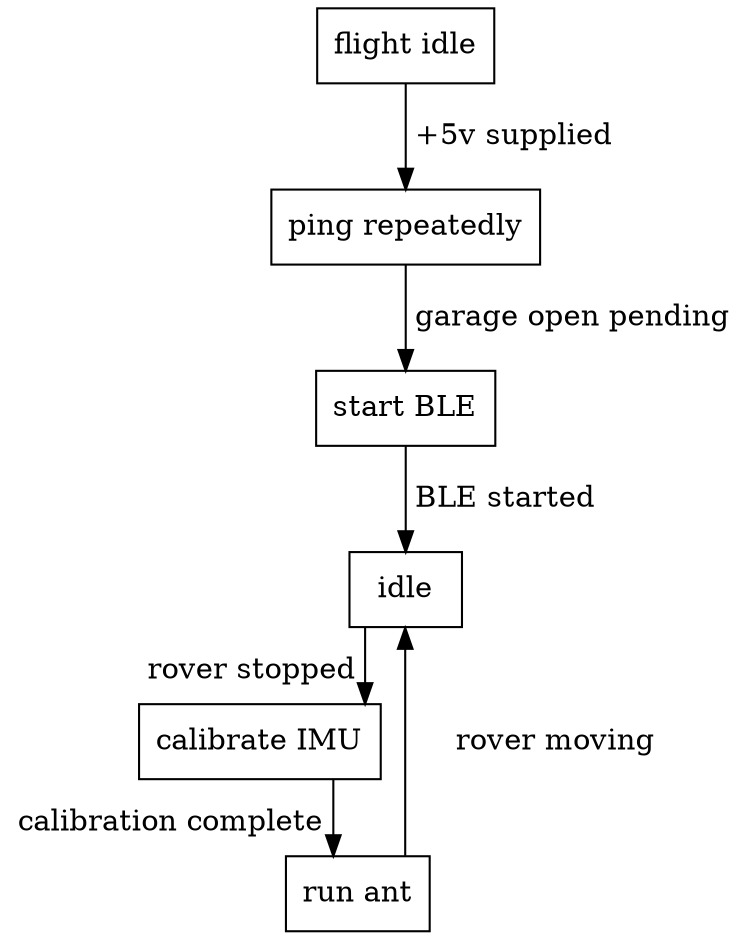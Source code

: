 digraph {
    splines = ortho;

    node [shape = box];

    "flight idle" -> "ping repeatedly" [label = " +5v supplied"]
    "ping repeatedly" -> "start BLE" [label = " garage open pending "]
    "start BLE" -> "idle" [label = " BLE started "]
    "idle" -> "calibrate IMU" [xlabel = " rover stopped "]
    "calibrate IMU" -> "run ant" [xlabel = " calibration complete "]

    "run ant" -> "idle" [label = "rover moving"]
}

